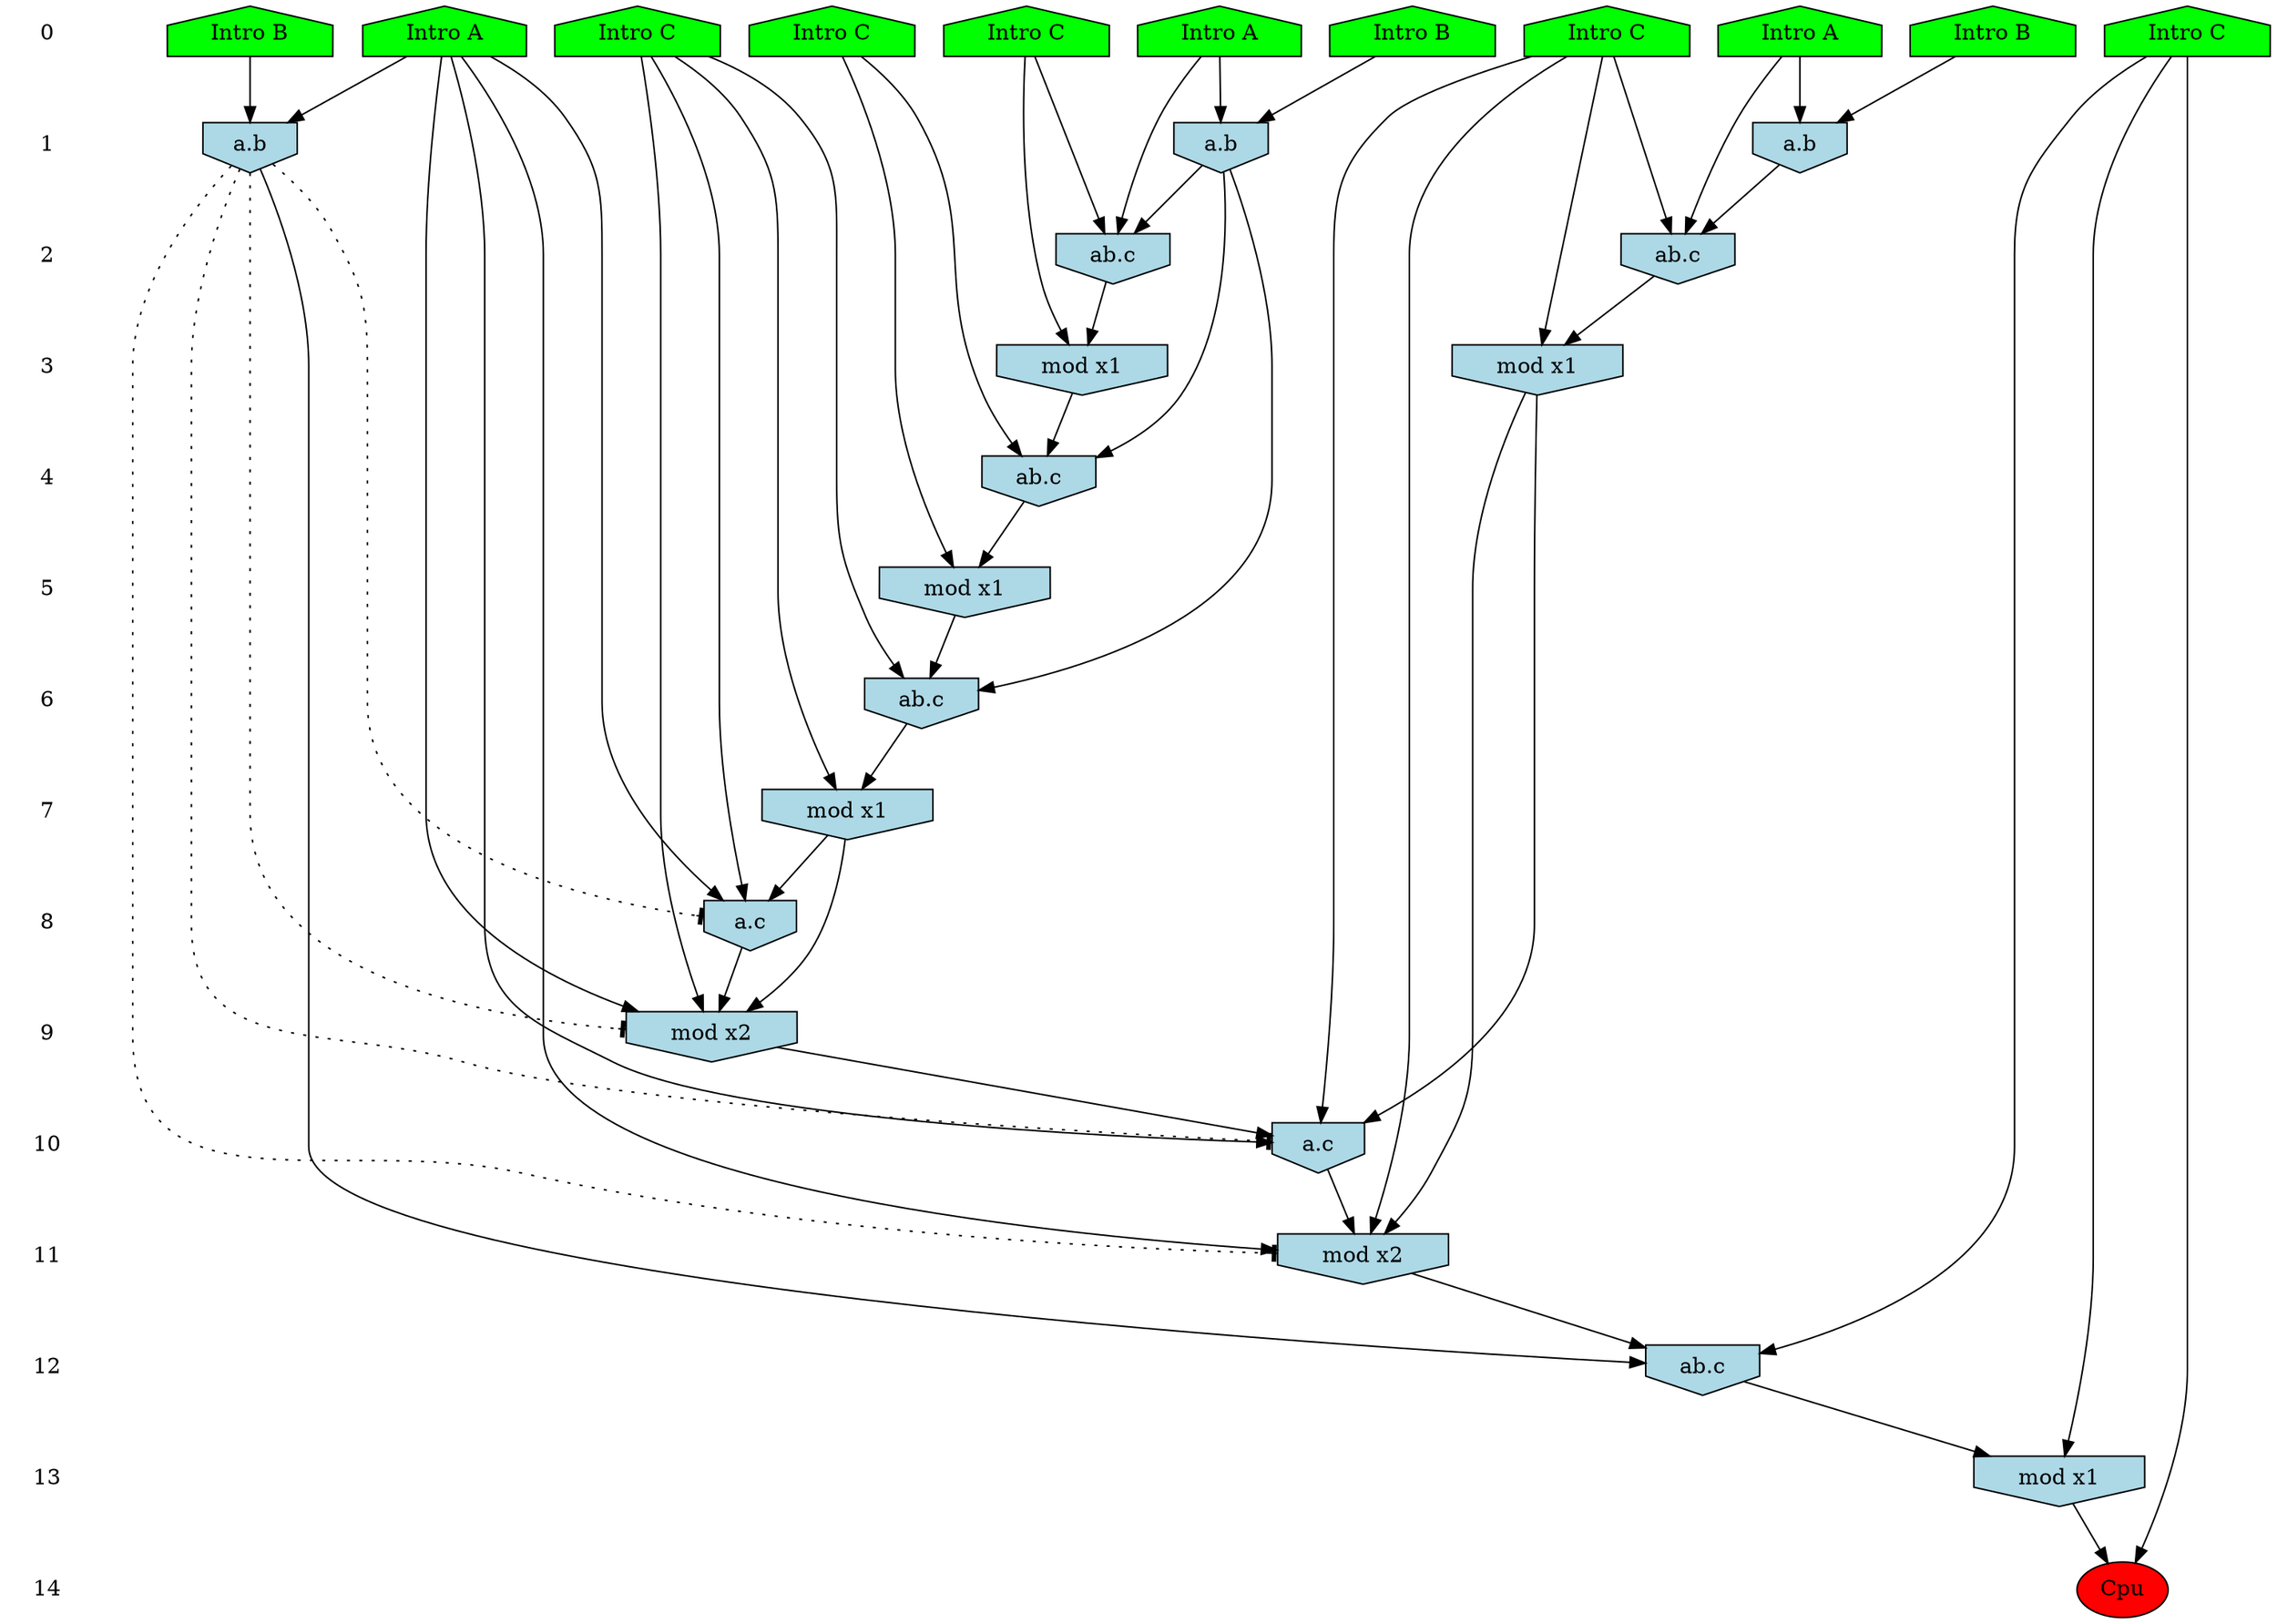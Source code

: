 /* Compression of 1 causal flows obtained in average at 1.783920E+01 t.u */
/* Compressed causal flows were: [3163] */
digraph G{
 ranksep=.5 ; 
{ rank = same ; "0" [shape=plaintext] ; node_1 [label ="Intro B", shape=house, style=filled, fillcolor=green] ;
node_2 [label ="Intro B", shape=house, style=filled, fillcolor=green] ;
node_3 [label ="Intro A", shape=house, style=filled, fillcolor=green] ;
node_4 [label ="Intro A", shape=house, style=filled, fillcolor=green] ;
node_5 [label ="Intro A", shape=house, style=filled, fillcolor=green] ;
node_6 [label ="Intro B", shape=house, style=filled, fillcolor=green] ;
node_7 [label ="Intro C", shape=house, style=filled, fillcolor=green] ;
node_8 [label ="Intro C", shape=house, style=filled, fillcolor=green] ;
node_9 [label ="Intro C", shape=house, style=filled, fillcolor=green] ;
node_10 [label ="Intro C", shape=house, style=filled, fillcolor=green] ;
node_11 [label ="Intro C", shape=house, style=filled, fillcolor=green] ;
}
{ rank = same ; "1" [shape=plaintext] ; node_12 [label="a.b", shape=invhouse, style=filled, fillcolor = lightblue] ;
node_18 [label="a.b", shape=invhouse, style=filled, fillcolor = lightblue] ;
node_26 [label="a.b", shape=invhouse, style=filled, fillcolor = lightblue] ;
}
{ rank = same ; "2" [shape=plaintext] ; node_13 [label="ab.c", shape=invhouse, style=filled, fillcolor = lightblue] ;
node_19 [label="ab.c", shape=invhouse, style=filled, fillcolor = lightblue] ;
}
{ rank = same ; "3" [shape=plaintext] ; node_14 [label="mod x1", shape=invhouse, style=filled, fillcolor = lightblue] ;
node_22 [label="mod x1", shape=invhouse, style=filled, fillcolor = lightblue] ;
}
{ rank = same ; "4" [shape=plaintext] ; node_15 [label="ab.c", shape=invhouse, style=filled, fillcolor = lightblue] ;
}
{ rank = same ; "5" [shape=plaintext] ; node_16 [label="mod x1", shape=invhouse, style=filled, fillcolor = lightblue] ;
}
{ rank = same ; "6" [shape=plaintext] ; node_17 [label="ab.c", shape=invhouse, style=filled, fillcolor = lightblue] ;
}
{ rank = same ; "7" [shape=plaintext] ; node_20 [label="mod x1", shape=invhouse, style=filled, fillcolor = lightblue] ;
}
{ rank = same ; "8" [shape=plaintext] ; node_21 [label="a.c", shape=invhouse, style=filled, fillcolor = lightblue] ;
}
{ rank = same ; "9" [shape=plaintext] ; node_23 [label="mod x2", shape=invhouse, style=filled, fillcolor = lightblue] ;
}
{ rank = same ; "10" [shape=plaintext] ; node_24 [label="a.c", shape=invhouse, style=filled, fillcolor = lightblue] ;
}
{ rank = same ; "11" [shape=plaintext] ; node_25 [label="mod x2", shape=invhouse, style=filled, fillcolor = lightblue] ;
}
{ rank = same ; "12" [shape=plaintext] ; node_27 [label="ab.c", shape=invhouse, style=filled, fillcolor = lightblue] ;
}
{ rank = same ; "13" [shape=plaintext] ; node_28 [label="mod x1", shape=invhouse, style=filled, fillcolor = lightblue] ;
}
{ rank = same ; "14" [shape=plaintext] ; node_29 [label ="Cpu", style=filled, fillcolor=red] ;
}
"0" -> "1" [style="invis"]; 
"1" -> "2" [style="invis"]; 
"2" -> "3" [style="invis"]; 
"3" -> "4" [style="invis"]; 
"4" -> "5" [style="invis"]; 
"5" -> "6" [style="invis"]; 
"6" -> "7" [style="invis"]; 
"7" -> "8" [style="invis"]; 
"8" -> "9" [style="invis"]; 
"9" -> "10" [style="invis"]; 
"10" -> "11" [style="invis"]; 
"11" -> "12" [style="invis"]; 
"12" -> "13" [style="invis"]; 
"13" -> "14" [style="invis"]; 
node_2 -> node_12
node_4 -> node_12
node_4 -> node_13
node_11 -> node_13
node_12 -> node_13
node_11 -> node_14
node_13 -> node_14
node_8 -> node_15
node_12 -> node_15
node_14 -> node_15
node_8 -> node_16
node_15 -> node_16
node_7 -> node_17
node_12 -> node_17
node_16 -> node_17
node_5 -> node_18
node_6 -> node_18
node_5 -> node_19
node_9 -> node_19
node_18 -> node_19
node_7 -> node_20
node_17 -> node_20
node_3 -> node_21
node_7 -> node_21
node_20 -> node_21
node_9 -> node_22
node_19 -> node_22
node_3 -> node_23
node_7 -> node_23
node_20 -> node_23
node_21 -> node_23
node_3 -> node_24
node_9 -> node_24
node_22 -> node_24
node_23 -> node_24
node_3 -> node_25
node_9 -> node_25
node_22 -> node_25
node_24 -> node_25
node_1 -> node_26
node_3 -> node_26
node_10 -> node_27
node_25 -> node_27
node_26 -> node_27
node_10 -> node_28
node_27 -> node_28
node_10 -> node_29
node_28 -> node_29
node_26 -> node_25 [style=dotted, arrowhead = tee] 
node_26 -> node_24 [style=dotted, arrowhead = tee] 
node_26 -> node_23 [style=dotted, arrowhead = tee] 
node_26 -> node_21 [style=dotted, arrowhead = tee] 
}
/*
 Dot generation time: 0.000144
*/
